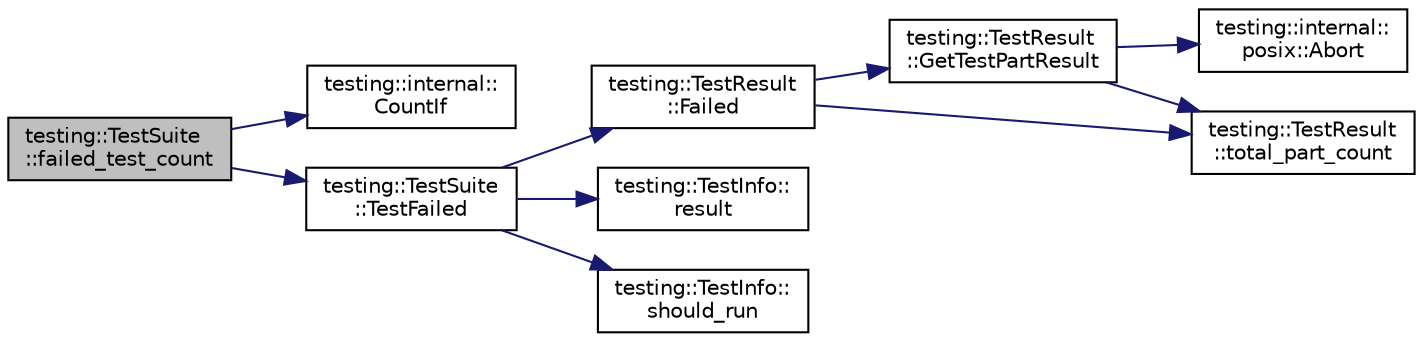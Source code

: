 digraph "testing::TestSuite::failed_test_count"
{
 // LATEX_PDF_SIZE
  bgcolor="transparent";
  edge [fontname="Helvetica",fontsize="10",labelfontname="Helvetica",labelfontsize="10"];
  node [fontname="Helvetica",fontsize="10",shape=record];
  rankdir="LR";
  Node1 [label="testing::TestSuite\l::failed_test_count",height=0.2,width=0.4,color="black", fillcolor="grey75", style="filled", fontcolor="black",tooltip=" "];
  Node1 -> Node2 [color="midnightblue",fontsize="10",style="solid",fontname="Helvetica"];
  Node2 [label="testing::internal::\lCountIf",height=0.2,width=0.4,color="black",URL="$namespacetesting_1_1internal.html#a1e77a774d910346eff11a86d8df783a5",tooltip=" "];
  Node1 -> Node3 [color="midnightblue",fontsize="10",style="solid",fontname="Helvetica"];
  Node3 [label="testing::TestSuite\l::TestFailed",height=0.2,width=0.4,color="black",URL="$classtesting_1_1TestSuite.html#ae4a91afa37c495d36bf30dd9d6cf0e9c",tooltip=" "];
  Node3 -> Node4 [color="midnightblue",fontsize="10",style="solid",fontname="Helvetica"];
  Node4 [label="testing::TestResult\l::Failed",height=0.2,width=0.4,color="black",URL="$classtesting_1_1TestResult.html#afacc37e8b43c8574e4101bc61723c769",tooltip=" "];
  Node4 -> Node5 [color="midnightblue",fontsize="10",style="solid",fontname="Helvetica"];
  Node5 [label="testing::TestResult\l::GetTestPartResult",height=0.2,width=0.4,color="black",URL="$classtesting_1_1TestResult.html#a765c1e734ac08115757b343d57226bba",tooltip=" "];
  Node5 -> Node6 [color="midnightblue",fontsize="10",style="solid",fontname="Helvetica"];
  Node6 [label="testing::internal::\lposix::Abort",height=0.2,width=0.4,color="black",URL="$namespacetesting_1_1internal_1_1posix.html#a69b8278c59359dd6a6f941b4643db9fb",tooltip=" "];
  Node5 -> Node7 [color="midnightblue",fontsize="10",style="solid",fontname="Helvetica"];
  Node7 [label="testing::TestResult\l::total_part_count",height=0.2,width=0.4,color="black",URL="$classtesting_1_1TestResult.html#a6174aa4019dcda7c34d776b5741c9032",tooltip=" "];
  Node4 -> Node7 [color="midnightblue",fontsize="10",style="solid",fontname="Helvetica"];
  Node3 -> Node8 [color="midnightblue",fontsize="10",style="solid",fontname="Helvetica"];
  Node8 [label="testing::TestInfo::\lresult",height=0.2,width=0.4,color="black",URL="$classtesting_1_1TestInfo.html#aee8cb884c95cd446129aba936b4159e0",tooltip=" "];
  Node3 -> Node9 [color="midnightblue",fontsize="10",style="solid",fontname="Helvetica"];
  Node9 [label="testing::TestInfo::\lshould_run",height=0.2,width=0.4,color="black",URL="$classtesting_1_1TestInfo.html#a866e33b5bc5ab2a6e5375fc7d3af0f96",tooltip=" "];
}
